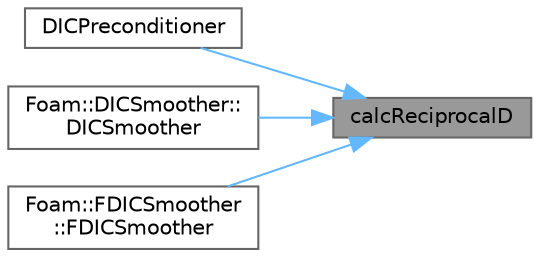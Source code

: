 digraph "calcReciprocalD"
{
 // LATEX_PDF_SIZE
  bgcolor="transparent";
  edge [fontname=Helvetica,fontsize=10,labelfontname=Helvetica,labelfontsize=10];
  node [fontname=Helvetica,fontsize=10,shape=box,height=0.2,width=0.4];
  rankdir="RL";
  Node1 [id="Node000001",label="calcReciprocalD",height=0.2,width=0.4,color="gray40", fillcolor="grey60", style="filled", fontcolor="black",tooltip=" "];
  Node1 -> Node2 [id="edge1_Node000001_Node000002",dir="back",color="steelblue1",style="solid",tooltip=" "];
  Node2 [id="Node000002",label="DICPreconditioner",height=0.2,width=0.4,color="grey40", fillcolor="white", style="filled",URL="$classFoam_1_1DICPreconditioner.html#a3876d954b99d10e203b2319dd786f03f",tooltip=" "];
  Node1 -> Node3 [id="edge2_Node000001_Node000003",dir="back",color="steelblue1",style="solid",tooltip=" "];
  Node3 [id="Node000003",label="Foam::DICSmoother::\lDICSmoother",height=0.2,width=0.4,color="grey40", fillcolor="white", style="filled",URL="$classFoam_1_1DICSmoother.html#adcb0775d58ed85c9fc38f163b1ce4cb7",tooltip=" "];
  Node1 -> Node4 [id="edge3_Node000001_Node000004",dir="back",color="steelblue1",style="solid",tooltip=" "];
  Node4 [id="Node000004",label="Foam::FDICSmoother\l::FDICSmoother",height=0.2,width=0.4,color="grey40", fillcolor="white", style="filled",URL="$classFoam_1_1FDICSmoother.html#aac546a129ffb28b6798ac1e79a35a413",tooltip=" "];
}
